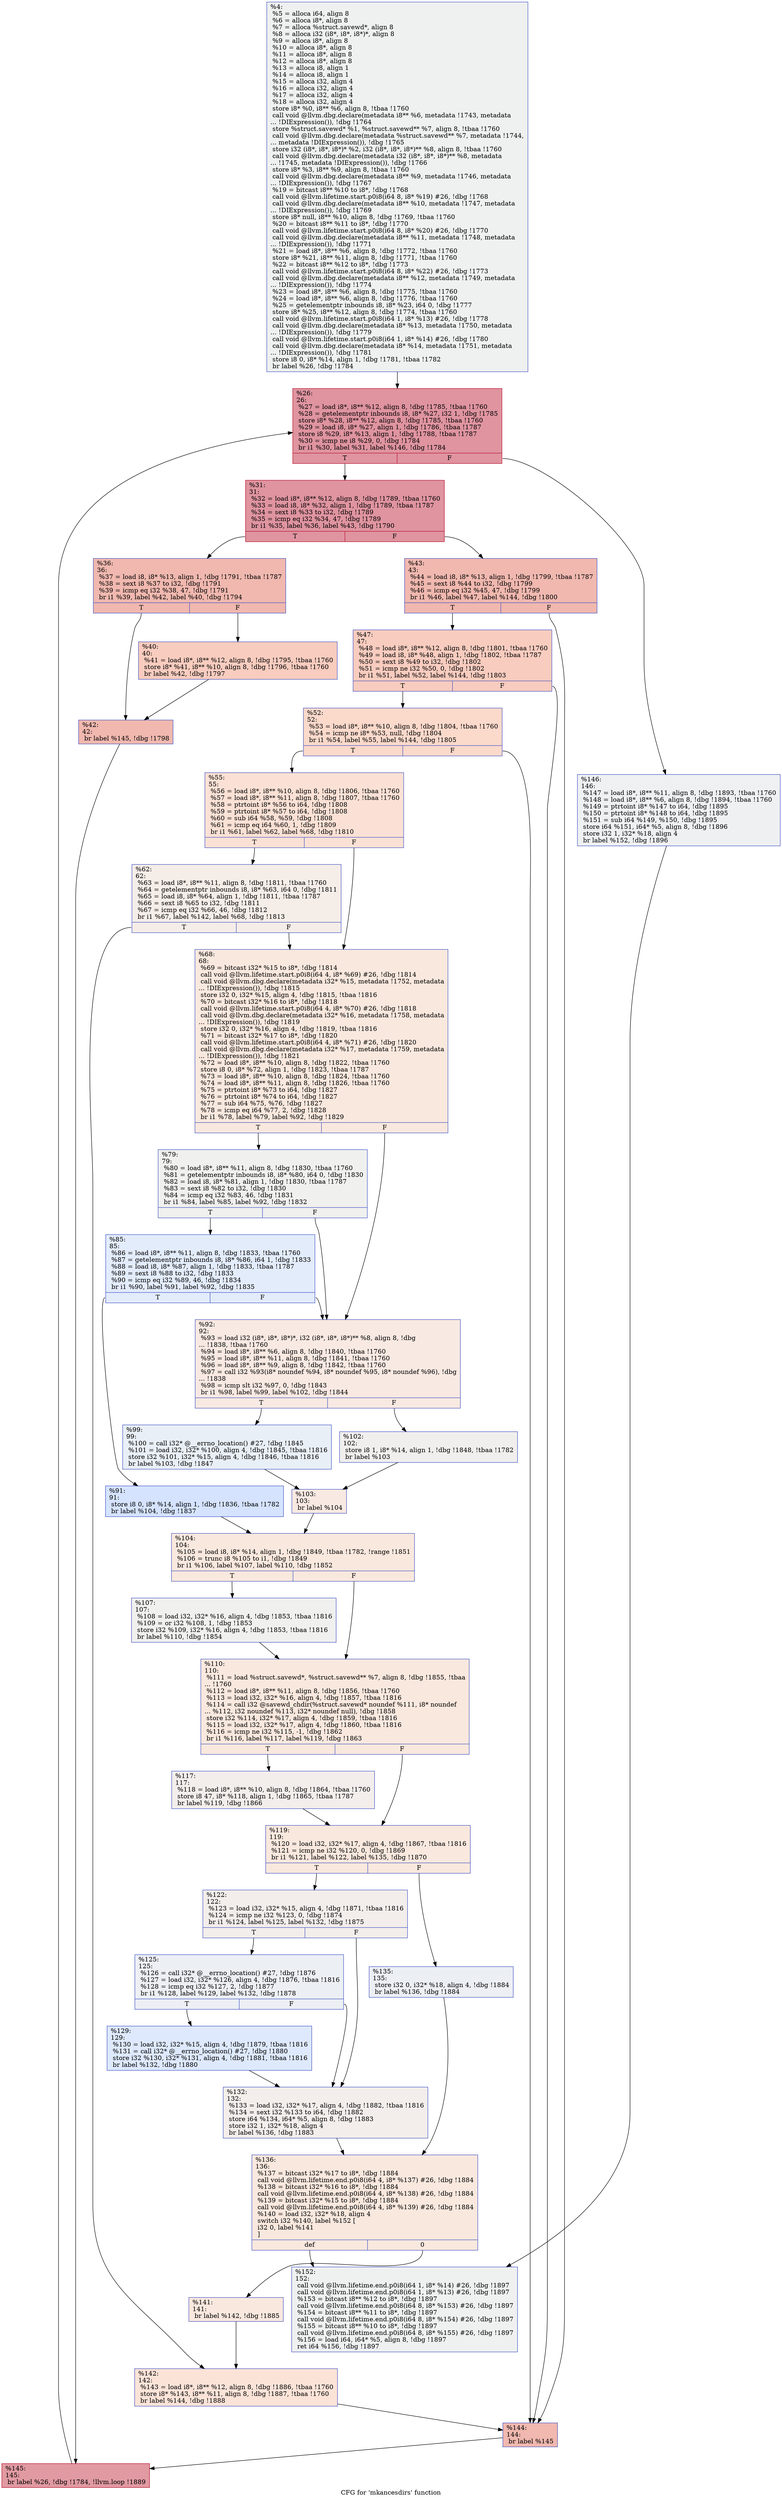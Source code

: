 digraph "CFG for 'mkancesdirs' function" {
	label="CFG for 'mkancesdirs' function";

	Node0x1a11ef0 [shape=record,color="#3d50c3ff", style=filled, fillcolor="#dbdcde70",label="{%4:\l  %5 = alloca i64, align 8\l  %6 = alloca i8*, align 8\l  %7 = alloca %struct.savewd*, align 8\l  %8 = alloca i32 (i8*, i8*, i8*)*, align 8\l  %9 = alloca i8*, align 8\l  %10 = alloca i8*, align 8\l  %11 = alloca i8*, align 8\l  %12 = alloca i8*, align 8\l  %13 = alloca i8, align 1\l  %14 = alloca i8, align 1\l  %15 = alloca i32, align 4\l  %16 = alloca i32, align 4\l  %17 = alloca i32, align 4\l  %18 = alloca i32, align 4\l  store i8* %0, i8** %6, align 8, !tbaa !1760\l  call void @llvm.dbg.declare(metadata i8** %6, metadata !1743, metadata\l... !DIExpression()), !dbg !1764\l  store %struct.savewd* %1, %struct.savewd** %7, align 8, !tbaa !1760\l  call void @llvm.dbg.declare(metadata %struct.savewd** %7, metadata !1744,\l... metadata !DIExpression()), !dbg !1765\l  store i32 (i8*, i8*, i8*)* %2, i32 (i8*, i8*, i8*)** %8, align 8, !tbaa !1760\l  call void @llvm.dbg.declare(metadata i32 (i8*, i8*, i8*)** %8, metadata\l... !1745, metadata !DIExpression()), !dbg !1766\l  store i8* %3, i8** %9, align 8, !tbaa !1760\l  call void @llvm.dbg.declare(metadata i8** %9, metadata !1746, metadata\l... !DIExpression()), !dbg !1767\l  %19 = bitcast i8** %10 to i8*, !dbg !1768\l  call void @llvm.lifetime.start.p0i8(i64 8, i8* %19) #26, !dbg !1768\l  call void @llvm.dbg.declare(metadata i8** %10, metadata !1747, metadata\l... !DIExpression()), !dbg !1769\l  store i8* null, i8** %10, align 8, !dbg !1769, !tbaa !1760\l  %20 = bitcast i8** %11 to i8*, !dbg !1770\l  call void @llvm.lifetime.start.p0i8(i64 8, i8* %20) #26, !dbg !1770\l  call void @llvm.dbg.declare(metadata i8** %11, metadata !1748, metadata\l... !DIExpression()), !dbg !1771\l  %21 = load i8*, i8** %6, align 8, !dbg !1772, !tbaa !1760\l  store i8* %21, i8** %11, align 8, !dbg !1771, !tbaa !1760\l  %22 = bitcast i8** %12 to i8*, !dbg !1773\l  call void @llvm.lifetime.start.p0i8(i64 8, i8* %22) #26, !dbg !1773\l  call void @llvm.dbg.declare(metadata i8** %12, metadata !1749, metadata\l... !DIExpression()), !dbg !1774\l  %23 = load i8*, i8** %6, align 8, !dbg !1775, !tbaa !1760\l  %24 = load i8*, i8** %6, align 8, !dbg !1776, !tbaa !1760\l  %25 = getelementptr inbounds i8, i8* %23, i64 0, !dbg !1777\l  store i8* %25, i8** %12, align 8, !dbg !1774, !tbaa !1760\l  call void @llvm.lifetime.start.p0i8(i64 1, i8* %13) #26, !dbg !1778\l  call void @llvm.dbg.declare(metadata i8* %13, metadata !1750, metadata\l... !DIExpression()), !dbg !1779\l  call void @llvm.lifetime.start.p0i8(i64 1, i8* %14) #26, !dbg !1780\l  call void @llvm.dbg.declare(metadata i8* %14, metadata !1751, metadata\l... !DIExpression()), !dbg !1781\l  store i8 0, i8* %14, align 1, !dbg !1781, !tbaa !1782\l  br label %26, !dbg !1784\l}"];
	Node0x1a11ef0 -> Node0x1a15a60;
	Node0x1a15a60 [shape=record,color="#b70d28ff", style=filled, fillcolor="#b70d2870",label="{%26:\l26:                                               \l  %27 = load i8*, i8** %12, align 8, !dbg !1785, !tbaa !1760\l  %28 = getelementptr inbounds i8, i8* %27, i32 1, !dbg !1785\l  store i8* %28, i8** %12, align 8, !dbg !1785, !tbaa !1760\l  %29 = load i8, i8* %27, align 1, !dbg !1786, !tbaa !1787\l  store i8 %29, i8* %13, align 1, !dbg !1788, !tbaa !1787\l  %30 = icmp ne i8 %29, 0, !dbg !1784\l  br i1 %30, label %31, label %146, !dbg !1784\l|{<s0>T|<s1>F}}"];
	Node0x1a15a60:s0 -> Node0x1a15ab0;
	Node0x1a15a60:s1 -> Node0x1a164b0;
	Node0x1a15ab0 [shape=record,color="#b70d28ff", style=filled, fillcolor="#b70d2870",label="{%31:\l31:                                               \l  %32 = load i8*, i8** %12, align 8, !dbg !1789, !tbaa !1760\l  %33 = load i8, i8* %32, align 1, !dbg !1789, !tbaa !1787\l  %34 = sext i8 %33 to i32, !dbg !1789\l  %35 = icmp eq i32 %34, 47, !dbg !1789\l  br i1 %35, label %36, label %43, !dbg !1790\l|{<s0>T|<s1>F}}"];
	Node0x1a15ab0:s0 -> Node0x1a15b00;
	Node0x1a15ab0:s1 -> Node0x1a15bf0;
	Node0x1a15b00 [shape=record,color="#3d50c3ff", style=filled, fillcolor="#dc5d4a70",label="{%36:\l36:                                               \l  %37 = load i8, i8* %13, align 1, !dbg !1791, !tbaa !1787\l  %38 = sext i8 %37 to i32, !dbg !1791\l  %39 = icmp eq i32 %38, 47, !dbg !1791\l  br i1 %39, label %42, label %40, !dbg !1794\l|{<s0>T|<s1>F}}"];
	Node0x1a15b00:s0 -> Node0x1a15ba0;
	Node0x1a15b00:s1 -> Node0x1a15b50;
	Node0x1a15b50 [shape=record,color="#3d50c3ff", style=filled, fillcolor="#f08b6e70",label="{%40:\l40:                                               \l  %41 = load i8*, i8** %12, align 8, !dbg !1795, !tbaa !1760\l  store i8* %41, i8** %10, align 8, !dbg !1796, !tbaa !1760\l  br label %42, !dbg !1797\l}"];
	Node0x1a15b50 -> Node0x1a15ba0;
	Node0x1a15ba0 [shape=record,color="#3d50c3ff", style=filled, fillcolor="#dc5d4a70",label="{%42:\l42:                                               \l  br label %145, !dbg !1798\l}"];
	Node0x1a15ba0 -> Node0x1a16460;
	Node0x1a15bf0 [shape=record,color="#3d50c3ff", style=filled, fillcolor="#dc5d4a70",label="{%43:\l43:                                               \l  %44 = load i8, i8* %13, align 1, !dbg !1799, !tbaa !1787\l  %45 = sext i8 %44 to i32, !dbg !1799\l  %46 = icmp eq i32 %45, 47, !dbg !1799\l  br i1 %46, label %47, label %144, !dbg !1800\l|{<s0>T|<s1>F}}"];
	Node0x1a15bf0:s0 -> Node0x1a15c40;
	Node0x1a15bf0:s1 -> Node0x1a16410;
	Node0x1a15c40 [shape=record,color="#3d50c3ff", style=filled, fillcolor="#f08b6e70",label="{%47:\l47:                                               \l  %48 = load i8*, i8** %12, align 8, !dbg !1801, !tbaa !1760\l  %49 = load i8, i8* %48, align 1, !dbg !1802, !tbaa !1787\l  %50 = sext i8 %49 to i32, !dbg !1802\l  %51 = icmp ne i32 %50, 0, !dbg !1802\l  br i1 %51, label %52, label %144, !dbg !1803\l|{<s0>T|<s1>F}}"];
	Node0x1a15c40:s0 -> Node0x1a15c90;
	Node0x1a15c40:s1 -> Node0x1a16410;
	Node0x1a15c90 [shape=record,color="#3d50c3ff", style=filled, fillcolor="#f7a88970",label="{%52:\l52:                                               \l  %53 = load i8*, i8** %10, align 8, !dbg !1804, !tbaa !1760\l  %54 = icmp ne i8* %53, null, !dbg !1804\l  br i1 %54, label %55, label %144, !dbg !1805\l|{<s0>T|<s1>F}}"];
	Node0x1a15c90:s0 -> Node0x1a15ce0;
	Node0x1a15c90:s1 -> Node0x1a16410;
	Node0x1a15ce0 [shape=record,color="#3d50c3ff", style=filled, fillcolor="#f7bca170",label="{%55:\l55:                                               \l  %56 = load i8*, i8** %10, align 8, !dbg !1806, !tbaa !1760\l  %57 = load i8*, i8** %11, align 8, !dbg !1807, !tbaa !1760\l  %58 = ptrtoint i8* %56 to i64, !dbg !1808\l  %59 = ptrtoint i8* %57 to i64, !dbg !1808\l  %60 = sub i64 %58, %59, !dbg !1808\l  %61 = icmp eq i64 %60, 1, !dbg !1809\l  br i1 %61, label %62, label %68, !dbg !1810\l|{<s0>T|<s1>F}}"];
	Node0x1a15ce0:s0 -> Node0x1a15d30;
	Node0x1a15ce0:s1 -> Node0x1a15d80;
	Node0x1a15d30 [shape=record,color="#3d50c3ff", style=filled, fillcolor="#e8d6cc70",label="{%62:\l62:                                               \l  %63 = load i8*, i8** %11, align 8, !dbg !1811, !tbaa !1760\l  %64 = getelementptr inbounds i8, i8* %63, i64 0, !dbg !1811\l  %65 = load i8, i8* %64, align 1, !dbg !1811, !tbaa !1787\l  %66 = sext i8 %65 to i32, !dbg !1811\l  %67 = icmp eq i32 %66, 46, !dbg !1812\l  br i1 %67, label %142, label %68, !dbg !1813\l|{<s0>T|<s1>F}}"];
	Node0x1a15d30:s0 -> Node0x1a163c0;
	Node0x1a15d30:s1 -> Node0x1a15d80;
	Node0x1a15d80 [shape=record,color="#3d50c3ff", style=filled, fillcolor="#f2cab570",label="{%68:\l68:                                               \l  %69 = bitcast i32* %15 to i8*, !dbg !1814\l  call void @llvm.lifetime.start.p0i8(i64 4, i8* %69) #26, !dbg !1814\l  call void @llvm.dbg.declare(metadata i32* %15, metadata !1752, metadata\l... !DIExpression()), !dbg !1815\l  store i32 0, i32* %15, align 4, !dbg !1815, !tbaa !1816\l  %70 = bitcast i32* %16 to i8*, !dbg !1818\l  call void @llvm.lifetime.start.p0i8(i64 4, i8* %70) #26, !dbg !1818\l  call void @llvm.dbg.declare(metadata i32* %16, metadata !1758, metadata\l... !DIExpression()), !dbg !1819\l  store i32 0, i32* %16, align 4, !dbg !1819, !tbaa !1816\l  %71 = bitcast i32* %17 to i8*, !dbg !1820\l  call void @llvm.lifetime.start.p0i8(i64 4, i8* %71) #26, !dbg !1820\l  call void @llvm.dbg.declare(metadata i32* %17, metadata !1759, metadata\l... !DIExpression()), !dbg !1821\l  %72 = load i8*, i8** %10, align 8, !dbg !1822, !tbaa !1760\l  store i8 0, i8* %72, align 1, !dbg !1823, !tbaa !1787\l  %73 = load i8*, i8** %10, align 8, !dbg !1824, !tbaa !1760\l  %74 = load i8*, i8** %11, align 8, !dbg !1826, !tbaa !1760\l  %75 = ptrtoint i8* %73 to i64, !dbg !1827\l  %76 = ptrtoint i8* %74 to i64, !dbg !1827\l  %77 = sub i64 %75, %76, !dbg !1827\l  %78 = icmp eq i64 %77, 2, !dbg !1828\l  br i1 %78, label %79, label %92, !dbg !1829\l|{<s0>T|<s1>F}}"];
	Node0x1a15d80:s0 -> Node0x1a15dd0;
	Node0x1a15d80:s1 -> Node0x1a15ec0;
	Node0x1a15dd0 [shape=record,color="#3d50c3ff", style=filled, fillcolor="#dedcdb70",label="{%79:\l79:                                               \l  %80 = load i8*, i8** %11, align 8, !dbg !1830, !tbaa !1760\l  %81 = getelementptr inbounds i8, i8* %80, i64 0, !dbg !1830\l  %82 = load i8, i8* %81, align 1, !dbg !1830, !tbaa !1787\l  %83 = sext i8 %82 to i32, !dbg !1830\l  %84 = icmp eq i32 %83, 46, !dbg !1831\l  br i1 %84, label %85, label %92, !dbg !1832\l|{<s0>T|<s1>F}}"];
	Node0x1a15dd0:s0 -> Node0x1a15e20;
	Node0x1a15dd0:s1 -> Node0x1a15ec0;
	Node0x1a15e20 [shape=record,color="#3d50c3ff", style=filled, fillcolor="#bfd3f670",label="{%85:\l85:                                               \l  %86 = load i8*, i8** %11, align 8, !dbg !1833, !tbaa !1760\l  %87 = getelementptr inbounds i8, i8* %86, i64 1, !dbg !1833\l  %88 = load i8, i8* %87, align 1, !dbg !1833, !tbaa !1787\l  %89 = sext i8 %88 to i32, !dbg !1833\l  %90 = icmp eq i32 %89, 46, !dbg !1834\l  br i1 %90, label %91, label %92, !dbg !1835\l|{<s0>T|<s1>F}}"];
	Node0x1a15e20:s0 -> Node0x1a15e70;
	Node0x1a15e20:s1 -> Node0x1a15ec0;
	Node0x1a15e70 [shape=record,color="#3d50c3ff", style=filled, fillcolor="#a1c0ff70",label="{%91:\l91:                                               \l  store i8 0, i8* %14, align 1, !dbg !1836, !tbaa !1782\l  br label %104, !dbg !1837\l}"];
	Node0x1a15e70 -> Node0x1a16000;
	Node0x1a15ec0 [shape=record,color="#3d50c3ff", style=filled, fillcolor="#efcebd70",label="{%92:\l92:                                               \l  %93 = load i32 (i8*, i8*, i8*)*, i32 (i8*, i8*, i8*)** %8, align 8, !dbg\l... !1838, !tbaa !1760\l  %94 = load i8*, i8** %6, align 8, !dbg !1840, !tbaa !1760\l  %95 = load i8*, i8** %11, align 8, !dbg !1841, !tbaa !1760\l  %96 = load i8*, i8** %9, align 8, !dbg !1842, !tbaa !1760\l  %97 = call i32 %93(i8* noundef %94, i8* noundef %95, i8* noundef %96), !dbg\l... !1838\l  %98 = icmp slt i32 %97, 0, !dbg !1843\l  br i1 %98, label %99, label %102, !dbg !1844\l|{<s0>T|<s1>F}}"];
	Node0x1a15ec0:s0 -> Node0x1a15f10;
	Node0x1a15ec0:s1 -> Node0x1a15f60;
	Node0x1a15f10 [shape=record,color="#3d50c3ff", style=filled, fillcolor="#cedaeb70",label="{%99:\l99:                                               \l  %100 = call i32* @__errno_location() #27, !dbg !1845\l  %101 = load i32, i32* %100, align 4, !dbg !1845, !tbaa !1816\l  store i32 %101, i32* %15, align 4, !dbg !1846, !tbaa !1816\l  br label %103, !dbg !1847\l}"];
	Node0x1a15f10 -> Node0x1a15fb0;
	Node0x1a15f60 [shape=record,color="#3d50c3ff", style=filled, fillcolor="#e0dbd870",label="{%102:\l102:                                              \l  store i8 1, i8* %14, align 1, !dbg !1848, !tbaa !1782\l  br label %103\l}"];
	Node0x1a15f60 -> Node0x1a15fb0;
	Node0x1a15fb0 [shape=record,color="#3d50c3ff", style=filled, fillcolor="#efcebd70",label="{%103:\l103:                                              \l  br label %104\l}"];
	Node0x1a15fb0 -> Node0x1a16000;
	Node0x1a16000 [shape=record,color="#3d50c3ff", style=filled, fillcolor="#f2cab570",label="{%104:\l104:                                              \l  %105 = load i8, i8* %14, align 1, !dbg !1849, !tbaa !1782, !range !1851\l  %106 = trunc i8 %105 to i1, !dbg !1849\l  br i1 %106, label %107, label %110, !dbg !1852\l|{<s0>T|<s1>F}}"];
	Node0x1a16000:s0 -> Node0x1a16050;
	Node0x1a16000:s1 -> Node0x1a160a0;
	Node0x1a16050 [shape=record,color="#3d50c3ff", style=filled, fillcolor="#dedcdb70",label="{%107:\l107:                                              \l  %108 = load i32, i32* %16, align 4, !dbg !1853, !tbaa !1816\l  %109 = or i32 %108, 1, !dbg !1853\l  store i32 %109, i32* %16, align 4, !dbg !1853, !tbaa !1816\l  br label %110, !dbg !1854\l}"];
	Node0x1a16050 -> Node0x1a160a0;
	Node0x1a160a0 [shape=record,color="#3d50c3ff", style=filled, fillcolor="#f2cab570",label="{%110:\l110:                                              \l  %111 = load %struct.savewd*, %struct.savewd** %7, align 8, !dbg !1855, !tbaa\l... !1760\l  %112 = load i8*, i8** %11, align 8, !dbg !1856, !tbaa !1760\l  %113 = load i32, i32* %16, align 4, !dbg !1857, !tbaa !1816\l  %114 = call i32 @savewd_chdir(%struct.savewd* noundef %111, i8* noundef\l... %112, i32 noundef %113, i32* noundef null), !dbg !1858\l  store i32 %114, i32* %17, align 4, !dbg !1859, !tbaa !1816\l  %115 = load i32, i32* %17, align 4, !dbg !1860, !tbaa !1816\l  %116 = icmp ne i32 %115, -1, !dbg !1862\l  br i1 %116, label %117, label %119, !dbg !1863\l|{<s0>T|<s1>F}}"];
	Node0x1a160a0:s0 -> Node0x1a160f0;
	Node0x1a160a0:s1 -> Node0x1a16140;
	Node0x1a160f0 [shape=record,color="#3d50c3ff", style=filled, fillcolor="#e5d8d170",label="{%117:\l117:                                              \l  %118 = load i8*, i8** %10, align 8, !dbg !1864, !tbaa !1760\l  store i8 47, i8* %118, align 1, !dbg !1865, !tbaa !1787\l  br label %119, !dbg !1866\l}"];
	Node0x1a160f0 -> Node0x1a16140;
	Node0x1a16140 [shape=record,color="#3d50c3ff", style=filled, fillcolor="#f2cab570",label="{%119:\l119:                                              \l  %120 = load i32, i32* %17, align 4, !dbg !1867, !tbaa !1816\l  %121 = icmp ne i32 %120, 0, !dbg !1869\l  br i1 %121, label %122, label %135, !dbg !1870\l|{<s0>T|<s1>F}}"];
	Node0x1a16140:s0 -> Node0x1a16190;
	Node0x1a16140:s1 -> Node0x1a162d0;
	Node0x1a16190 [shape=record,color="#3d50c3ff", style=filled, fillcolor="#e5d8d170",label="{%122:\l122:                                              \l  %123 = load i32, i32* %15, align 4, !dbg !1871, !tbaa !1816\l  %124 = icmp ne i32 %123, 0, !dbg !1874\l  br i1 %124, label %125, label %132, !dbg !1875\l|{<s0>T|<s1>F}}"];
	Node0x1a16190:s0 -> Node0x1a161e0;
	Node0x1a16190:s1 -> Node0x1a16280;
	Node0x1a161e0 [shape=record,color="#3d50c3ff", style=filled, fillcolor="#d4dbe670",label="{%125:\l125:                                              \l  %126 = call i32* @__errno_location() #27, !dbg !1876\l  %127 = load i32, i32* %126, align 4, !dbg !1876, !tbaa !1816\l  %128 = icmp eq i32 %127, 2, !dbg !1877\l  br i1 %128, label %129, label %132, !dbg !1878\l|{<s0>T|<s1>F}}"];
	Node0x1a161e0:s0 -> Node0x1a16230;
	Node0x1a161e0:s1 -> Node0x1a16280;
	Node0x1a16230 [shape=record,color="#3d50c3ff", style=filled, fillcolor="#b5cdfa70",label="{%129:\l129:                                              \l  %130 = load i32, i32* %15, align 4, !dbg !1879, !tbaa !1816\l  %131 = call i32* @__errno_location() #27, !dbg !1880\l  store i32 %130, i32* %131, align 4, !dbg !1881, !tbaa !1816\l  br label %132, !dbg !1880\l}"];
	Node0x1a16230 -> Node0x1a16280;
	Node0x1a16280 [shape=record,color="#3d50c3ff", style=filled, fillcolor="#e5d8d170",label="{%132:\l132:                                              \l  %133 = load i32, i32* %17, align 4, !dbg !1882, !tbaa !1816\l  %134 = sext i32 %133 to i64, !dbg !1882\l  store i64 %134, i64* %5, align 8, !dbg !1883\l  store i32 1, i32* %18, align 4\l  br label %136, !dbg !1883\l}"];
	Node0x1a16280 -> Node0x1a16320;
	Node0x1a162d0 [shape=record,color="#3d50c3ff", style=filled, fillcolor="#d4dbe670",label="{%135:\l135:                                              \l  store i32 0, i32* %18, align 4, !dbg !1884\l  br label %136, !dbg !1884\l}"];
	Node0x1a162d0 -> Node0x1a16320;
	Node0x1a16320 [shape=record,color="#3d50c3ff", style=filled, fillcolor="#f2cab570",label="{%136:\l136:                                              \l  %137 = bitcast i32* %17 to i8*, !dbg !1884\l  call void @llvm.lifetime.end.p0i8(i64 4, i8* %137) #26, !dbg !1884\l  %138 = bitcast i32* %16 to i8*, !dbg !1884\l  call void @llvm.lifetime.end.p0i8(i64 4, i8* %138) #26, !dbg !1884\l  %139 = bitcast i32* %15 to i8*, !dbg !1884\l  call void @llvm.lifetime.end.p0i8(i64 4, i8* %139) #26, !dbg !1884\l  %140 = load i32, i32* %18, align 4\l  switch i32 %140, label %152 [\l    i32 0, label %141\l  ]\l|{<s0>def|<s1>0}}"];
	Node0x1a16320:s0 -> Node0x1a16500;
	Node0x1a16320:s1 -> Node0x1a16370;
	Node0x1a16370 [shape=record,color="#3d50c3ff", style=filled, fillcolor="#f2cab570",label="{%141:\l141:                                              \l  br label %142, !dbg !1885\l}"];
	Node0x1a16370 -> Node0x1a163c0;
	Node0x1a163c0 [shape=record,color="#3d50c3ff", style=filled, fillcolor="#f6bfa670",label="{%142:\l142:                                              \l  %143 = load i8*, i8** %12, align 8, !dbg !1886, !tbaa !1760\l  store i8* %143, i8** %11, align 8, !dbg !1887, !tbaa !1760\l  br label %144, !dbg !1888\l}"];
	Node0x1a163c0 -> Node0x1a16410;
	Node0x1a16410 [shape=record,color="#3d50c3ff", style=filled, fillcolor="#dc5d4a70",label="{%144:\l144:                                              \l  br label %145\l}"];
	Node0x1a16410 -> Node0x1a16460;
	Node0x1a16460 [shape=record,color="#b70d28ff", style=filled, fillcolor="#bb1b2c70",label="{%145:\l145:                                              \l  br label %26, !dbg !1784, !llvm.loop !1889\l}"];
	Node0x1a16460 -> Node0x1a15a60;
	Node0x1a164b0 [shape=record,color="#3d50c3ff", style=filled, fillcolor="#d9dce170",label="{%146:\l146:                                              \l  %147 = load i8*, i8** %11, align 8, !dbg !1893, !tbaa !1760\l  %148 = load i8*, i8** %6, align 8, !dbg !1894, !tbaa !1760\l  %149 = ptrtoint i8* %147 to i64, !dbg !1895\l  %150 = ptrtoint i8* %148 to i64, !dbg !1895\l  %151 = sub i64 %149, %150, !dbg !1895\l  store i64 %151, i64* %5, align 8, !dbg !1896\l  store i32 1, i32* %18, align 4\l  br label %152, !dbg !1896\l}"];
	Node0x1a164b0 -> Node0x1a16500;
	Node0x1a16500 [shape=record,color="#3d50c3ff", style=filled, fillcolor="#dbdcde70",label="{%152:\l152:                                              \l  call void @llvm.lifetime.end.p0i8(i64 1, i8* %14) #26, !dbg !1897\l  call void @llvm.lifetime.end.p0i8(i64 1, i8* %13) #26, !dbg !1897\l  %153 = bitcast i8** %12 to i8*, !dbg !1897\l  call void @llvm.lifetime.end.p0i8(i64 8, i8* %153) #26, !dbg !1897\l  %154 = bitcast i8** %11 to i8*, !dbg !1897\l  call void @llvm.lifetime.end.p0i8(i64 8, i8* %154) #26, !dbg !1897\l  %155 = bitcast i8** %10 to i8*, !dbg !1897\l  call void @llvm.lifetime.end.p0i8(i64 8, i8* %155) #26, !dbg !1897\l  %156 = load i64, i64* %5, align 8, !dbg !1897\l  ret i64 %156, !dbg !1897\l}"];
}
